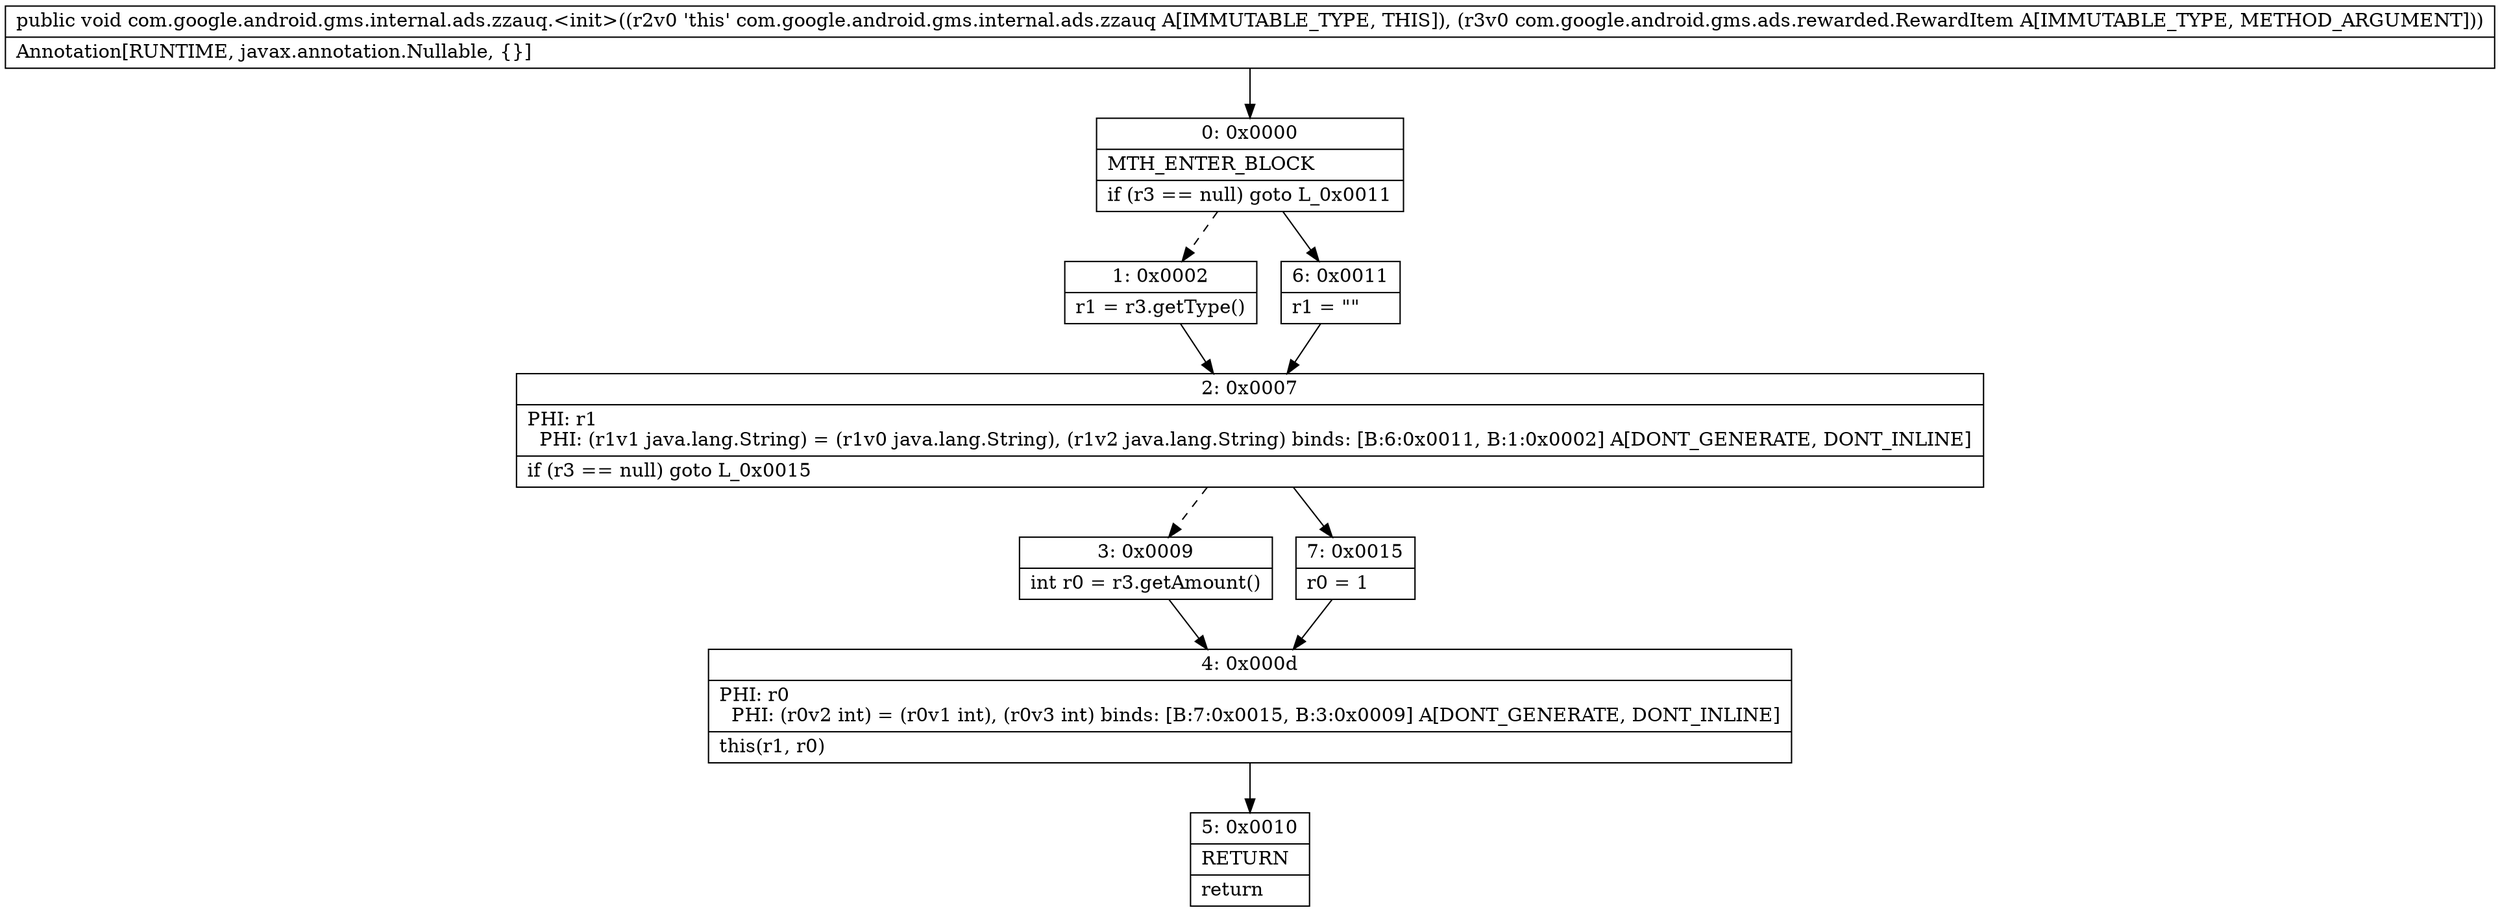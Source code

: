digraph "CFG forcom.google.android.gms.internal.ads.zzauq.\<init\>(Lcom\/google\/android\/gms\/ads\/rewarded\/RewardItem;)V" {
Node_0 [shape=record,label="{0\:\ 0x0000|MTH_ENTER_BLOCK\l|if (r3 == null) goto L_0x0011\l}"];
Node_1 [shape=record,label="{1\:\ 0x0002|r1 = r3.getType()\l}"];
Node_2 [shape=record,label="{2\:\ 0x0007|PHI: r1 \l  PHI: (r1v1 java.lang.String) = (r1v0 java.lang.String), (r1v2 java.lang.String) binds: [B:6:0x0011, B:1:0x0002] A[DONT_GENERATE, DONT_INLINE]\l|if (r3 == null) goto L_0x0015\l}"];
Node_3 [shape=record,label="{3\:\ 0x0009|int r0 = r3.getAmount()\l}"];
Node_4 [shape=record,label="{4\:\ 0x000d|PHI: r0 \l  PHI: (r0v2 int) = (r0v1 int), (r0v3 int) binds: [B:7:0x0015, B:3:0x0009] A[DONT_GENERATE, DONT_INLINE]\l|this(r1, r0)\l}"];
Node_5 [shape=record,label="{5\:\ 0x0010|RETURN\l|return\l}"];
Node_6 [shape=record,label="{6\:\ 0x0011|r1 = \"\"\l}"];
Node_7 [shape=record,label="{7\:\ 0x0015|r0 = 1\l}"];
MethodNode[shape=record,label="{public void com.google.android.gms.internal.ads.zzauq.\<init\>((r2v0 'this' com.google.android.gms.internal.ads.zzauq A[IMMUTABLE_TYPE, THIS]), (r3v0 com.google.android.gms.ads.rewarded.RewardItem A[IMMUTABLE_TYPE, METHOD_ARGUMENT]))  | Annotation[RUNTIME, javax.annotation.Nullable, \{\}]\l}"];
MethodNode -> Node_0;
Node_0 -> Node_1[style=dashed];
Node_0 -> Node_6;
Node_1 -> Node_2;
Node_2 -> Node_3[style=dashed];
Node_2 -> Node_7;
Node_3 -> Node_4;
Node_4 -> Node_5;
Node_6 -> Node_2;
Node_7 -> Node_4;
}

